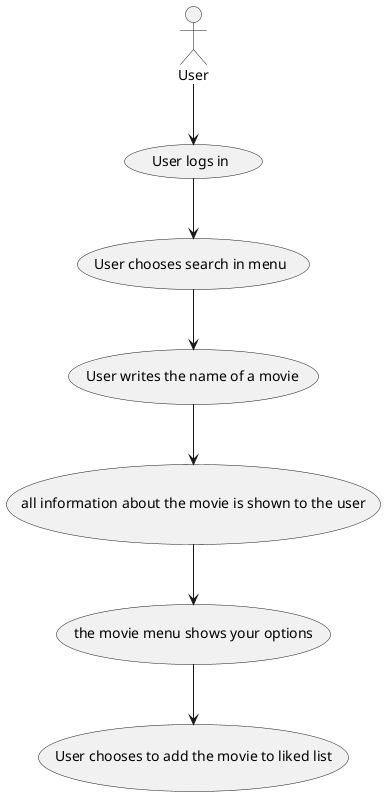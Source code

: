 @startuml SP3

:User: --> (User logs in)
(User logs in) --> (User chooses search in menu)
(User chooses search in menu) --> (User writes the name of a movie)
(User writes the name of a movie) --> (all information about the movie is shown to the user)
(all information about the movie is shown to the user) --> (the movie menu shows your options)
(the movie menu shows your options) --> (User chooses to add the movie to liked list)
@enduml